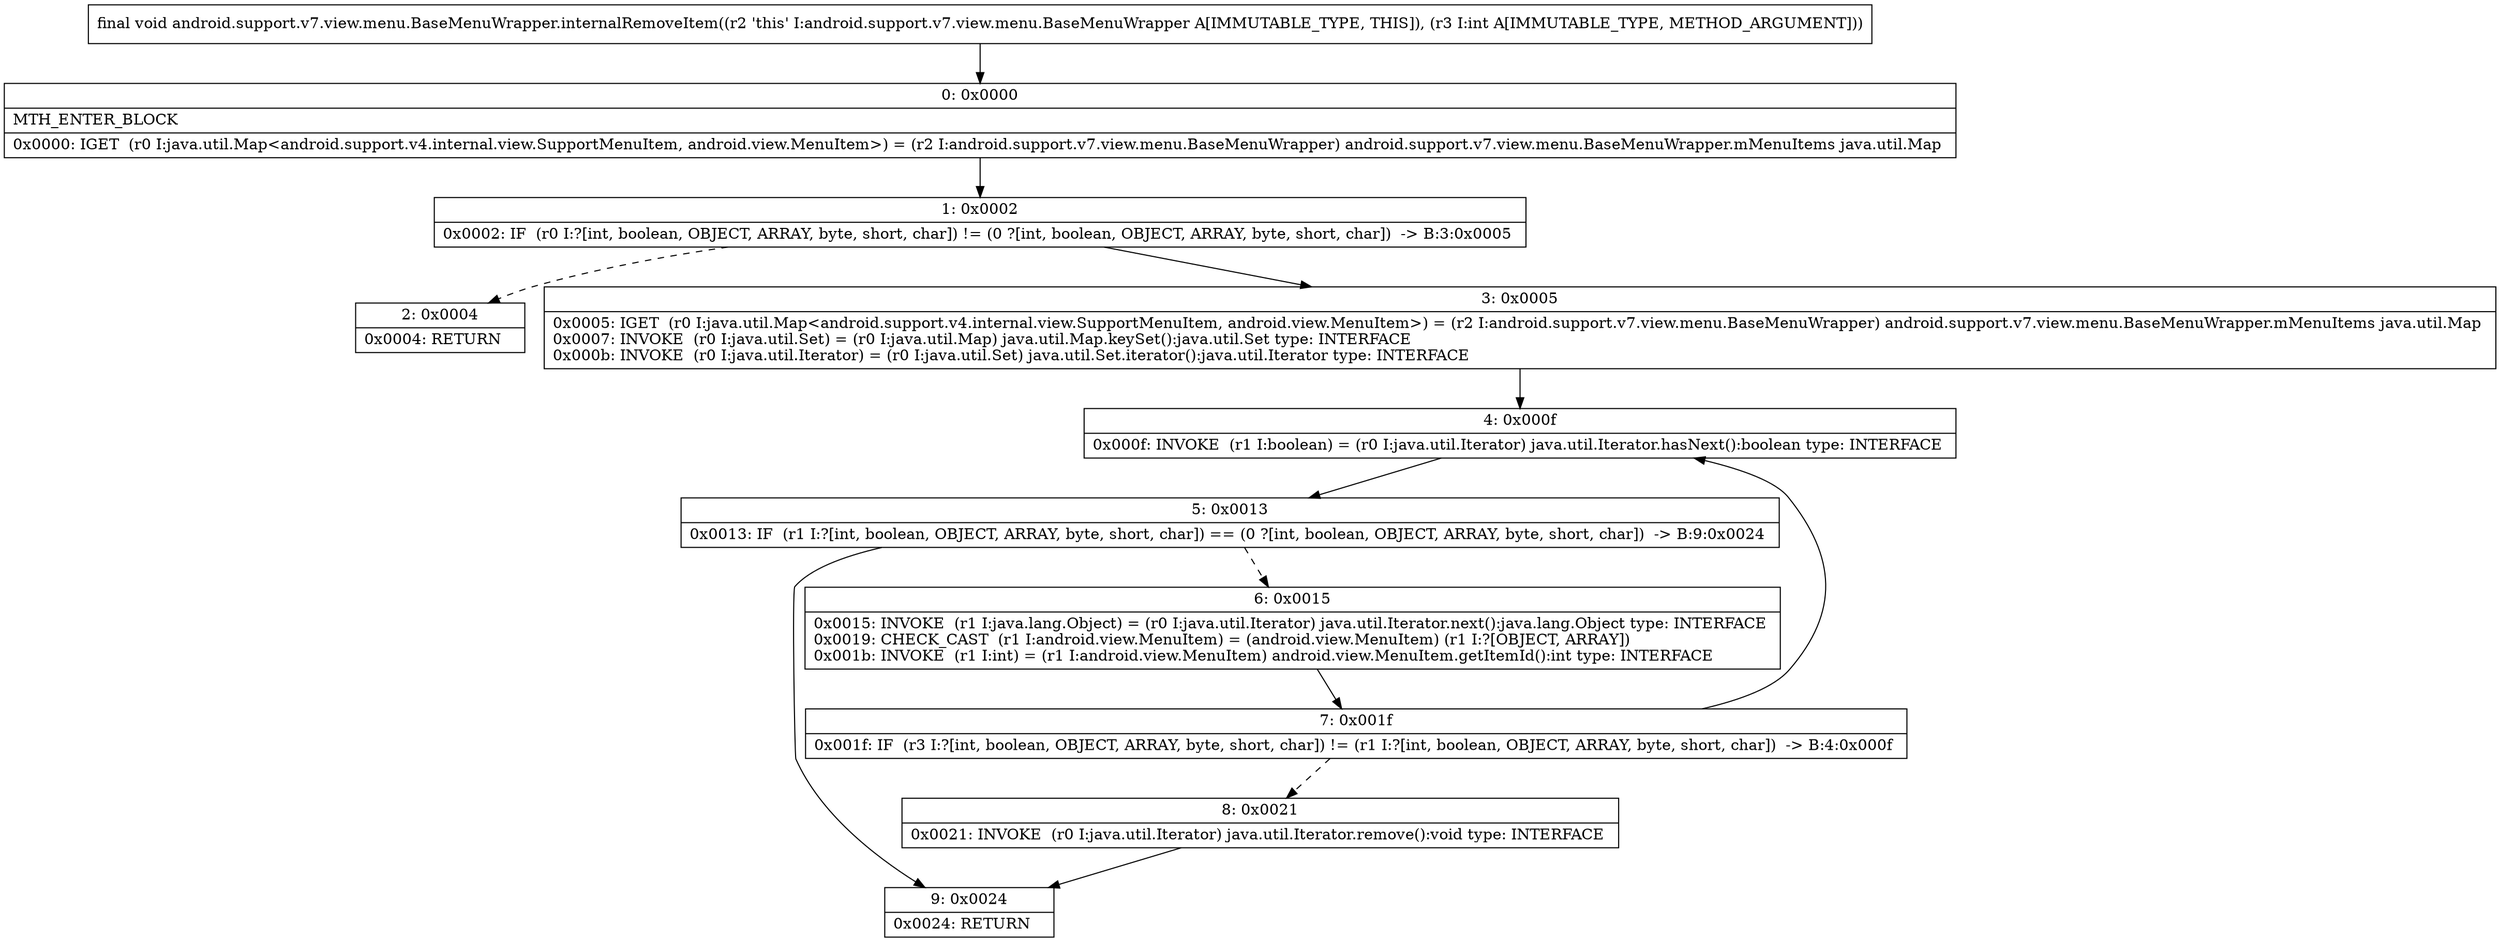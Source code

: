 digraph "CFG forandroid.support.v7.view.menu.BaseMenuWrapper.internalRemoveItem(I)V" {
Node_0 [shape=record,label="{0\:\ 0x0000|MTH_ENTER_BLOCK\l|0x0000: IGET  (r0 I:java.util.Map\<android.support.v4.internal.view.SupportMenuItem, android.view.MenuItem\>) = (r2 I:android.support.v7.view.menu.BaseMenuWrapper) android.support.v7.view.menu.BaseMenuWrapper.mMenuItems java.util.Map \l}"];
Node_1 [shape=record,label="{1\:\ 0x0002|0x0002: IF  (r0 I:?[int, boolean, OBJECT, ARRAY, byte, short, char]) != (0 ?[int, boolean, OBJECT, ARRAY, byte, short, char])  \-\> B:3:0x0005 \l}"];
Node_2 [shape=record,label="{2\:\ 0x0004|0x0004: RETURN   \l}"];
Node_3 [shape=record,label="{3\:\ 0x0005|0x0005: IGET  (r0 I:java.util.Map\<android.support.v4.internal.view.SupportMenuItem, android.view.MenuItem\>) = (r2 I:android.support.v7.view.menu.BaseMenuWrapper) android.support.v7.view.menu.BaseMenuWrapper.mMenuItems java.util.Map \l0x0007: INVOKE  (r0 I:java.util.Set) = (r0 I:java.util.Map) java.util.Map.keySet():java.util.Set type: INTERFACE \l0x000b: INVOKE  (r0 I:java.util.Iterator) = (r0 I:java.util.Set) java.util.Set.iterator():java.util.Iterator type: INTERFACE \l}"];
Node_4 [shape=record,label="{4\:\ 0x000f|0x000f: INVOKE  (r1 I:boolean) = (r0 I:java.util.Iterator) java.util.Iterator.hasNext():boolean type: INTERFACE \l}"];
Node_5 [shape=record,label="{5\:\ 0x0013|0x0013: IF  (r1 I:?[int, boolean, OBJECT, ARRAY, byte, short, char]) == (0 ?[int, boolean, OBJECT, ARRAY, byte, short, char])  \-\> B:9:0x0024 \l}"];
Node_6 [shape=record,label="{6\:\ 0x0015|0x0015: INVOKE  (r1 I:java.lang.Object) = (r0 I:java.util.Iterator) java.util.Iterator.next():java.lang.Object type: INTERFACE \l0x0019: CHECK_CAST  (r1 I:android.view.MenuItem) = (android.view.MenuItem) (r1 I:?[OBJECT, ARRAY]) \l0x001b: INVOKE  (r1 I:int) = (r1 I:android.view.MenuItem) android.view.MenuItem.getItemId():int type: INTERFACE \l}"];
Node_7 [shape=record,label="{7\:\ 0x001f|0x001f: IF  (r3 I:?[int, boolean, OBJECT, ARRAY, byte, short, char]) != (r1 I:?[int, boolean, OBJECT, ARRAY, byte, short, char])  \-\> B:4:0x000f \l}"];
Node_8 [shape=record,label="{8\:\ 0x0021|0x0021: INVOKE  (r0 I:java.util.Iterator) java.util.Iterator.remove():void type: INTERFACE \l}"];
Node_9 [shape=record,label="{9\:\ 0x0024|0x0024: RETURN   \l}"];
MethodNode[shape=record,label="{final void android.support.v7.view.menu.BaseMenuWrapper.internalRemoveItem((r2 'this' I:android.support.v7.view.menu.BaseMenuWrapper A[IMMUTABLE_TYPE, THIS]), (r3 I:int A[IMMUTABLE_TYPE, METHOD_ARGUMENT])) }"];
MethodNode -> Node_0;
Node_0 -> Node_1;
Node_1 -> Node_2[style=dashed];
Node_1 -> Node_3;
Node_3 -> Node_4;
Node_4 -> Node_5;
Node_5 -> Node_6[style=dashed];
Node_5 -> Node_9;
Node_6 -> Node_7;
Node_7 -> Node_4;
Node_7 -> Node_8[style=dashed];
Node_8 -> Node_9;
}

